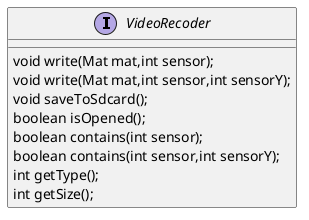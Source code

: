 @startuml


 interface VideoRecoder {

    void write(Mat mat,int sensor);
    void write(Mat mat,int sensor,int sensorY);
    void saveToSdcard();
    boolean isOpened();
    boolean contains(int sensor);
    boolean contains(int sensor,int sensorY);
    int getType();
    int getSize();
}

@enduml